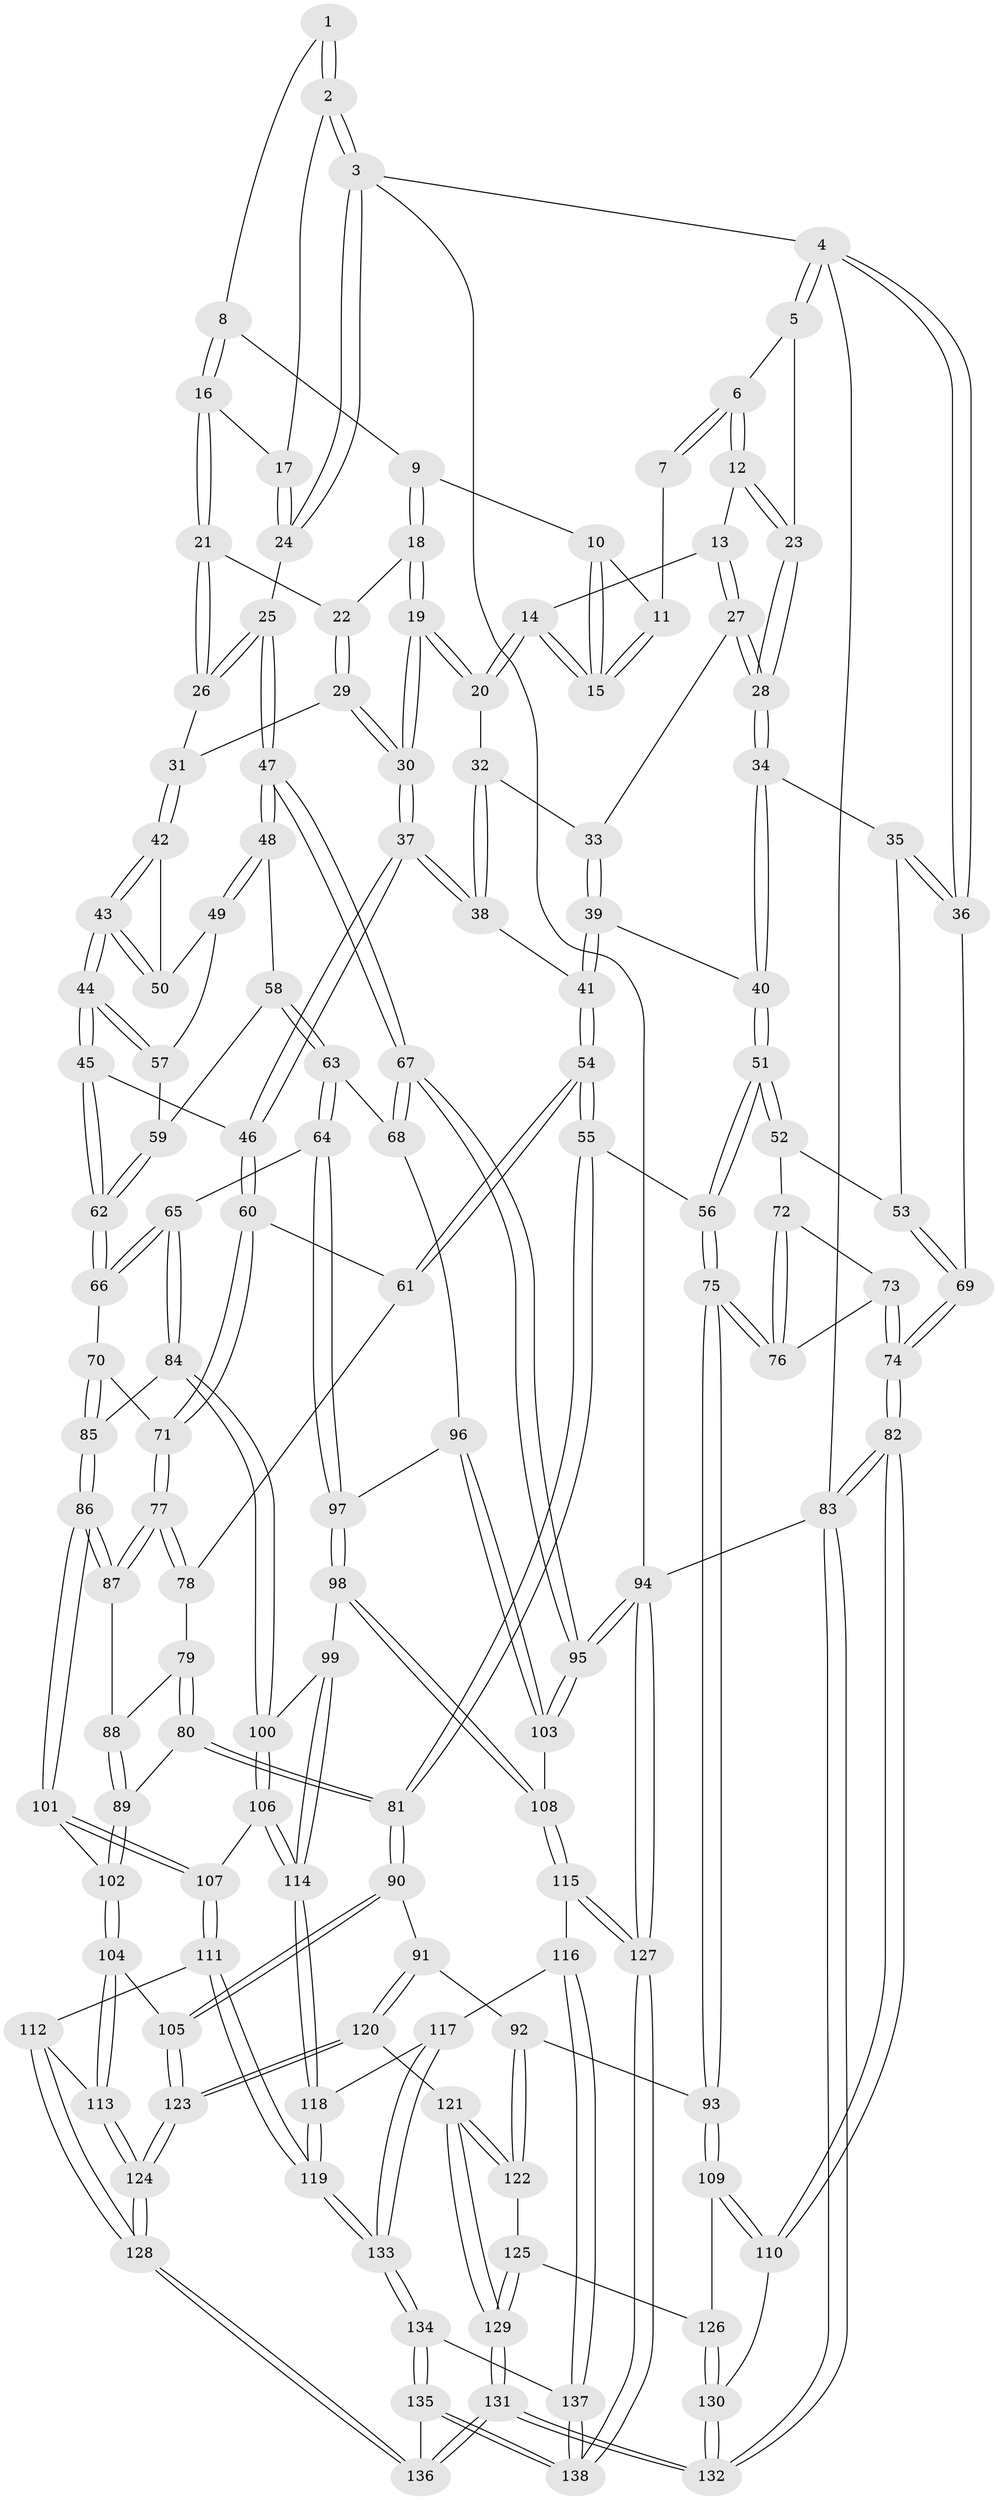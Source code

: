 // coarse degree distribution, {2: 0.10144927536231885, 4: 0.18840579710144928, 3: 0.5942028985507246, 5: 0.10144927536231885, 6: 0.014492753623188406}
// Generated by graph-tools (version 1.1) at 2025/54/03/04/25 22:54:40]
// undirected, 138 vertices, 342 edges
graph export_dot {
  node [color=gray90,style=filled];
  1 [pos="+0.6553265718293737+0"];
  2 [pos="+1+0"];
  3 [pos="+1+0"];
  4 [pos="+0+0"];
  5 [pos="+0.03894765699581813+0"];
  6 [pos="+0.2832905277358477+0"];
  7 [pos="+0.5846560948119592+0"];
  8 [pos="+0.6763580539262997+0.017199007355223995"];
  9 [pos="+0.6641545565407432+0.05930235123755003"];
  10 [pos="+0.6095708692290175+0.06260691204069768"];
  11 [pos="+0.555417379131005+0"];
  12 [pos="+0.3788084036974895+0.053093599997622955"];
  13 [pos="+0.38768605168644327+0.0653088955654053"];
  14 [pos="+0.4921012813582687+0.1304812723249012"];
  15 [pos="+0.49727058053628587+0.12374934266502095"];
  16 [pos="+0.8244570347889519+0.06809392173969693"];
  17 [pos="+0.8305067972965265+0.0595454665503072"];
  18 [pos="+0.6814802422063171+0.12153247142157407"];
  19 [pos="+0.5356961024641211+0.1863565336905139"];
  20 [pos="+0.5080611068157997+0.17205320281152273"];
  21 [pos="+0.8109186628529845+0.10789307527401633"];
  22 [pos="+0.7052821727971168+0.1367396960655601"];
  23 [pos="+0.20641241384069964+0.1662795998836473"];
  24 [pos="+1+0.32914238062949736"];
  25 [pos="+1+0.3395817578676062"];
  26 [pos="+0.8733773312640822+0.23981169610223993"];
  27 [pos="+0.31218162898797197+0.23487563662253153"];
  28 [pos="+0.2008376081852303+0.22659060787952434"];
  29 [pos="+0.7105918307842259+0.259807281422896"];
  30 [pos="+0.6170800911376947+0.29691310932568343"];
  31 [pos="+0.7735294276606599+0.279150712522773"];
  32 [pos="+0.49044285154777184+0.1912414044330883"];
  33 [pos="+0.3488566643792279+0.2607060390897344"];
  34 [pos="+0.17589991335090763+0.2495511823150511"];
  35 [pos="+0.09545562808973025+0.2587378864911163"];
  36 [pos="+0+0.18440439630672562"];
  37 [pos="+0.5955693031771547+0.3796518020404037"];
  38 [pos="+0.46224839040367655+0.31401205496012413"];
  39 [pos="+0.36708875059340934+0.3263617847075099"];
  40 [pos="+0.2062182981806607+0.32333756121473134"];
  41 [pos="+0.37971776097919335+0.3613464719984824"];
  42 [pos="+0.7732183837843852+0.29700321819693704"];
  43 [pos="+0.6837822247920677+0.4157967752523279"];
  44 [pos="+0.6562793850572559+0.4381265259034127"];
  45 [pos="+0.6304160535643334+0.4537674730315329"];
  46 [pos="+0.59746926309023+0.43809904567303615"];
  47 [pos="+1+0.3589093636316404"];
  48 [pos="+0.8466639036158994+0.42392587671289345"];
  49 [pos="+0.7949618133688838+0.3815778825765021"];
  50 [pos="+0.7845550685268271+0.3641719253465856"];
  51 [pos="+0.2639972697255079+0.49864478290447917"];
  52 [pos="+0.14385197410114126+0.48716807278615587"];
  53 [pos="+0.11082321494830945+0.4598599283231318"];
  54 [pos="+0.3583913659697545+0.5028016460472399"];
  55 [pos="+0.3534912293956008+0.5056035515584278"];
  56 [pos="+0.28425906161176523+0.5113537320612653"];
  57 [pos="+0.7623442668902064+0.4120782856888544"];
  58 [pos="+0.8235744925683575+0.44989697510682125"];
  59 [pos="+0.779368497414715+0.4573289273276723"];
  60 [pos="+0.5554029443961921+0.46210123658203006"];
  61 [pos="+0.4591480238310905+0.5042932449906135"];
  62 [pos="+0.6754725230921302+0.4989959973036436"];
  63 [pos="+0.8162338383030543+0.6062229620616736"];
  64 [pos="+0.810390413933049+0.6103555133312372"];
  65 [pos="+0.7888298958186292+0.6094934106770221"];
  66 [pos="+0.7048321144096669+0.557902872806704"];
  67 [pos="+1+0.4444869497579479"];
  68 [pos="+0.9980769466878536+0.5480894987616829"];
  69 [pos="+0+0.3875183433071397"];
  70 [pos="+0.6865417202465229+0.5768484243855783"];
  71 [pos="+0.6006119397325599+0.623497350480242"];
  72 [pos="+0.09416312977841754+0.5371799505612006"];
  73 [pos="+0+0.635242615403519"];
  74 [pos="+0+0.6400086734748798"];
  75 [pos="+0.18154162121762957+0.7227463069750579"];
  76 [pos="+0.162276818188807+0.7135045202098019"];
  77 [pos="+0.5680437201295868+0.6601387361710376"];
  78 [pos="+0.49719846574095383+0.5721332326748629"];
  79 [pos="+0.48452380092928604+0.653648441573195"];
  80 [pos="+0.4300206538572721+0.6899681360015617"];
  81 [pos="+0.3996388424823472+0.6880705149672544"];
  82 [pos="+0+0.8119694402409761"];
  83 [pos="+0+1"];
  84 [pos="+0.7306988833102462+0.6918501974731743"];
  85 [pos="+0.6495405636156261+0.6789964003036927"];
  86 [pos="+0.5832809892939617+0.7196311562866777"];
  87 [pos="+0.5683186944402713+0.6634950270513821"];
  88 [pos="+0.49571833218786265+0.6669174303872102"];
  89 [pos="+0.4714651695764347+0.7002580700266062"];
  90 [pos="+0.3797077875441755+0.751907384728308"];
  91 [pos="+0.29974829106442835+0.7894963406871098"];
  92 [pos="+0.24075983260165482+0.7736795391350343"];
  93 [pos="+0.18865858339518357+0.7507557239034125"];
  94 [pos="+1+1"];
  95 [pos="+1+0.7864235392687594"];
  96 [pos="+0.9298010667888889+0.7050639791156856"];
  97 [pos="+0.8441143626812923+0.6967741803051818"];
  98 [pos="+0.8395896823885222+0.773776545274604"];
  99 [pos="+0.82936047867293+0.7808456549253174"];
  100 [pos="+0.7229773857527111+0.7337752297046081"];
  101 [pos="+0.578901171928754+0.7470774946025941"];
  102 [pos="+0.5638510000903996+0.7559203588055197"];
  103 [pos="+0.9948128455276192+0.800168686462629"];
  104 [pos="+0.5579219453390206+0.7628101756067974"];
  105 [pos="+0.46467846879902097+0.8141619556086939"];
  106 [pos="+0.6778013617898966+0.783126482602512"];
  107 [pos="+0.6598599385068881+0.7904771475289772"];
  108 [pos="+0.9501542809750221+0.8174126560938122"];
  109 [pos="+0.18683309667982764+0.7533584225697049"];
  110 [pos="+0+0.8545979040182258"];
  111 [pos="+0.6678406755936208+0.8859521224620909"];
  112 [pos="+0.6331220000709246+0.8886055743921286"];
  113 [pos="+0.5673767532069766+0.8683957661899705"];
  114 [pos="+0.7967095296414884+0.8309336985862164"];
  115 [pos="+0.9085710222148683+0.8977703142820062"];
  116 [pos="+0.8641706027898836+0.9131386728726081"];
  117 [pos="+0.8291799777511896+0.8984117651699479"];
  118 [pos="+0.7964852125936398+0.8336782738667379"];
  119 [pos="+0.6875537961953286+0.9119403152066874"];
  120 [pos="+0.342655060333551+0.9030130147791102"];
  121 [pos="+0.30695559707747067+0.93175734084013"];
  122 [pos="+0.24919298129745476+0.9045644231131506"];
  123 [pos="+0.45069904712447073+0.9384016722235873"];
  124 [pos="+0.47277673692728195+0.9715519970033756"];
  125 [pos="+0.21721592683411603+0.9162795805725136"];
  126 [pos="+0.16524795883411972+0.8897120910237494"];
  127 [pos="+1+1"];
  128 [pos="+0.48229357472753914+1"];
  129 [pos="+0.254845973133002+1"];
  130 [pos="+0.10777445425534493+0.9654277771542631"];
  131 [pos="+0.16362952992732355+1"];
  132 [pos="+0.1459805597299751+1"];
  133 [pos="+0.7058299312707165+0.9941187820256159"];
  134 [pos="+0.7016370999030161+1"];
  135 [pos="+0.651001824973423+1"];
  136 [pos="+0.525007520511054+1"];
  137 [pos="+0.8600228621353094+0.9546431391556658"];
  138 [pos="+1+1"];
  1 -- 2;
  1 -- 2;
  1 -- 8;
  2 -- 3;
  2 -- 3;
  2 -- 17;
  3 -- 4;
  3 -- 24;
  3 -- 24;
  3 -- 94;
  4 -- 5;
  4 -- 5;
  4 -- 36;
  4 -- 36;
  4 -- 83;
  5 -- 6;
  5 -- 23;
  6 -- 7;
  6 -- 7;
  6 -- 12;
  6 -- 12;
  7 -- 11;
  8 -- 9;
  8 -- 16;
  8 -- 16;
  9 -- 10;
  9 -- 18;
  9 -- 18;
  10 -- 11;
  10 -- 15;
  10 -- 15;
  11 -- 15;
  11 -- 15;
  12 -- 13;
  12 -- 23;
  12 -- 23;
  13 -- 14;
  13 -- 27;
  13 -- 27;
  14 -- 15;
  14 -- 15;
  14 -- 20;
  14 -- 20;
  16 -- 17;
  16 -- 21;
  16 -- 21;
  17 -- 24;
  17 -- 24;
  18 -- 19;
  18 -- 19;
  18 -- 22;
  19 -- 20;
  19 -- 20;
  19 -- 30;
  19 -- 30;
  20 -- 32;
  21 -- 22;
  21 -- 26;
  21 -- 26;
  22 -- 29;
  22 -- 29;
  23 -- 28;
  23 -- 28;
  24 -- 25;
  25 -- 26;
  25 -- 26;
  25 -- 47;
  25 -- 47;
  26 -- 31;
  27 -- 28;
  27 -- 28;
  27 -- 33;
  28 -- 34;
  28 -- 34;
  29 -- 30;
  29 -- 30;
  29 -- 31;
  30 -- 37;
  30 -- 37;
  31 -- 42;
  31 -- 42;
  32 -- 33;
  32 -- 38;
  32 -- 38;
  33 -- 39;
  33 -- 39;
  34 -- 35;
  34 -- 40;
  34 -- 40;
  35 -- 36;
  35 -- 36;
  35 -- 53;
  36 -- 69;
  37 -- 38;
  37 -- 38;
  37 -- 46;
  37 -- 46;
  38 -- 41;
  39 -- 40;
  39 -- 41;
  39 -- 41;
  40 -- 51;
  40 -- 51;
  41 -- 54;
  41 -- 54;
  42 -- 43;
  42 -- 43;
  42 -- 50;
  43 -- 44;
  43 -- 44;
  43 -- 50;
  43 -- 50;
  44 -- 45;
  44 -- 45;
  44 -- 57;
  44 -- 57;
  45 -- 46;
  45 -- 62;
  45 -- 62;
  46 -- 60;
  46 -- 60;
  47 -- 48;
  47 -- 48;
  47 -- 67;
  47 -- 67;
  48 -- 49;
  48 -- 49;
  48 -- 58;
  49 -- 50;
  49 -- 57;
  51 -- 52;
  51 -- 52;
  51 -- 56;
  51 -- 56;
  52 -- 53;
  52 -- 72;
  53 -- 69;
  53 -- 69;
  54 -- 55;
  54 -- 55;
  54 -- 61;
  54 -- 61;
  55 -- 56;
  55 -- 81;
  55 -- 81;
  56 -- 75;
  56 -- 75;
  57 -- 59;
  58 -- 59;
  58 -- 63;
  58 -- 63;
  59 -- 62;
  59 -- 62;
  60 -- 61;
  60 -- 71;
  60 -- 71;
  61 -- 78;
  62 -- 66;
  62 -- 66;
  63 -- 64;
  63 -- 64;
  63 -- 68;
  64 -- 65;
  64 -- 97;
  64 -- 97;
  65 -- 66;
  65 -- 66;
  65 -- 84;
  65 -- 84;
  66 -- 70;
  67 -- 68;
  67 -- 68;
  67 -- 95;
  67 -- 95;
  68 -- 96;
  69 -- 74;
  69 -- 74;
  70 -- 71;
  70 -- 85;
  70 -- 85;
  71 -- 77;
  71 -- 77;
  72 -- 73;
  72 -- 76;
  72 -- 76;
  73 -- 74;
  73 -- 74;
  73 -- 76;
  74 -- 82;
  74 -- 82;
  75 -- 76;
  75 -- 76;
  75 -- 93;
  75 -- 93;
  77 -- 78;
  77 -- 78;
  77 -- 87;
  77 -- 87;
  78 -- 79;
  79 -- 80;
  79 -- 80;
  79 -- 88;
  80 -- 81;
  80 -- 81;
  80 -- 89;
  81 -- 90;
  81 -- 90;
  82 -- 83;
  82 -- 83;
  82 -- 110;
  82 -- 110;
  83 -- 132;
  83 -- 132;
  83 -- 94;
  84 -- 85;
  84 -- 100;
  84 -- 100;
  85 -- 86;
  85 -- 86;
  86 -- 87;
  86 -- 87;
  86 -- 101;
  86 -- 101;
  87 -- 88;
  88 -- 89;
  88 -- 89;
  89 -- 102;
  89 -- 102;
  90 -- 91;
  90 -- 105;
  90 -- 105;
  91 -- 92;
  91 -- 120;
  91 -- 120;
  92 -- 93;
  92 -- 122;
  92 -- 122;
  93 -- 109;
  93 -- 109;
  94 -- 95;
  94 -- 95;
  94 -- 127;
  94 -- 127;
  95 -- 103;
  95 -- 103;
  96 -- 97;
  96 -- 103;
  96 -- 103;
  97 -- 98;
  97 -- 98;
  98 -- 99;
  98 -- 108;
  98 -- 108;
  99 -- 100;
  99 -- 114;
  99 -- 114;
  100 -- 106;
  100 -- 106;
  101 -- 102;
  101 -- 107;
  101 -- 107;
  102 -- 104;
  102 -- 104;
  103 -- 108;
  104 -- 105;
  104 -- 113;
  104 -- 113;
  105 -- 123;
  105 -- 123;
  106 -- 107;
  106 -- 114;
  106 -- 114;
  107 -- 111;
  107 -- 111;
  108 -- 115;
  108 -- 115;
  109 -- 110;
  109 -- 110;
  109 -- 126;
  110 -- 130;
  111 -- 112;
  111 -- 119;
  111 -- 119;
  112 -- 113;
  112 -- 128;
  112 -- 128;
  113 -- 124;
  113 -- 124;
  114 -- 118;
  114 -- 118;
  115 -- 116;
  115 -- 127;
  115 -- 127;
  116 -- 117;
  116 -- 137;
  116 -- 137;
  117 -- 118;
  117 -- 133;
  117 -- 133;
  118 -- 119;
  118 -- 119;
  119 -- 133;
  119 -- 133;
  120 -- 121;
  120 -- 123;
  120 -- 123;
  121 -- 122;
  121 -- 122;
  121 -- 129;
  121 -- 129;
  122 -- 125;
  123 -- 124;
  123 -- 124;
  124 -- 128;
  124 -- 128;
  125 -- 126;
  125 -- 129;
  125 -- 129;
  126 -- 130;
  126 -- 130;
  127 -- 138;
  127 -- 138;
  128 -- 136;
  128 -- 136;
  129 -- 131;
  129 -- 131;
  130 -- 132;
  130 -- 132;
  131 -- 132;
  131 -- 132;
  131 -- 136;
  131 -- 136;
  133 -- 134;
  133 -- 134;
  134 -- 135;
  134 -- 135;
  134 -- 137;
  135 -- 136;
  135 -- 138;
  135 -- 138;
  137 -- 138;
  137 -- 138;
}
